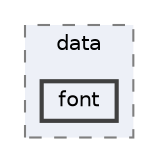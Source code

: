 digraph "plugins/learndash-certificate-builder/vendor/mpdf/mpdf/data/font"
{
 // LATEX_PDF_SIZE
  bgcolor="transparent";
  edge [fontname=Helvetica,fontsize=10,labelfontname=Helvetica,labelfontsize=10];
  node [fontname=Helvetica,fontsize=10,shape=box,height=0.2,width=0.4];
  compound=true
  subgraph clusterdir_f47da4642b05964f3fa9834d975c133d {
    graph [ bgcolor="#edf0f7", pencolor="grey50", label="data", fontname=Helvetica,fontsize=10 style="filled,dashed", URL="dir_f47da4642b05964f3fa9834d975c133d.html",tooltip=""]
  dir_dd46bab04f3d24db350a9c95ce1d4b68 [label="font", fillcolor="#edf0f7", color="grey25", style="filled,bold", URL="dir_dd46bab04f3d24db350a9c95ce1d4b68.html",tooltip=""];
  }
}
